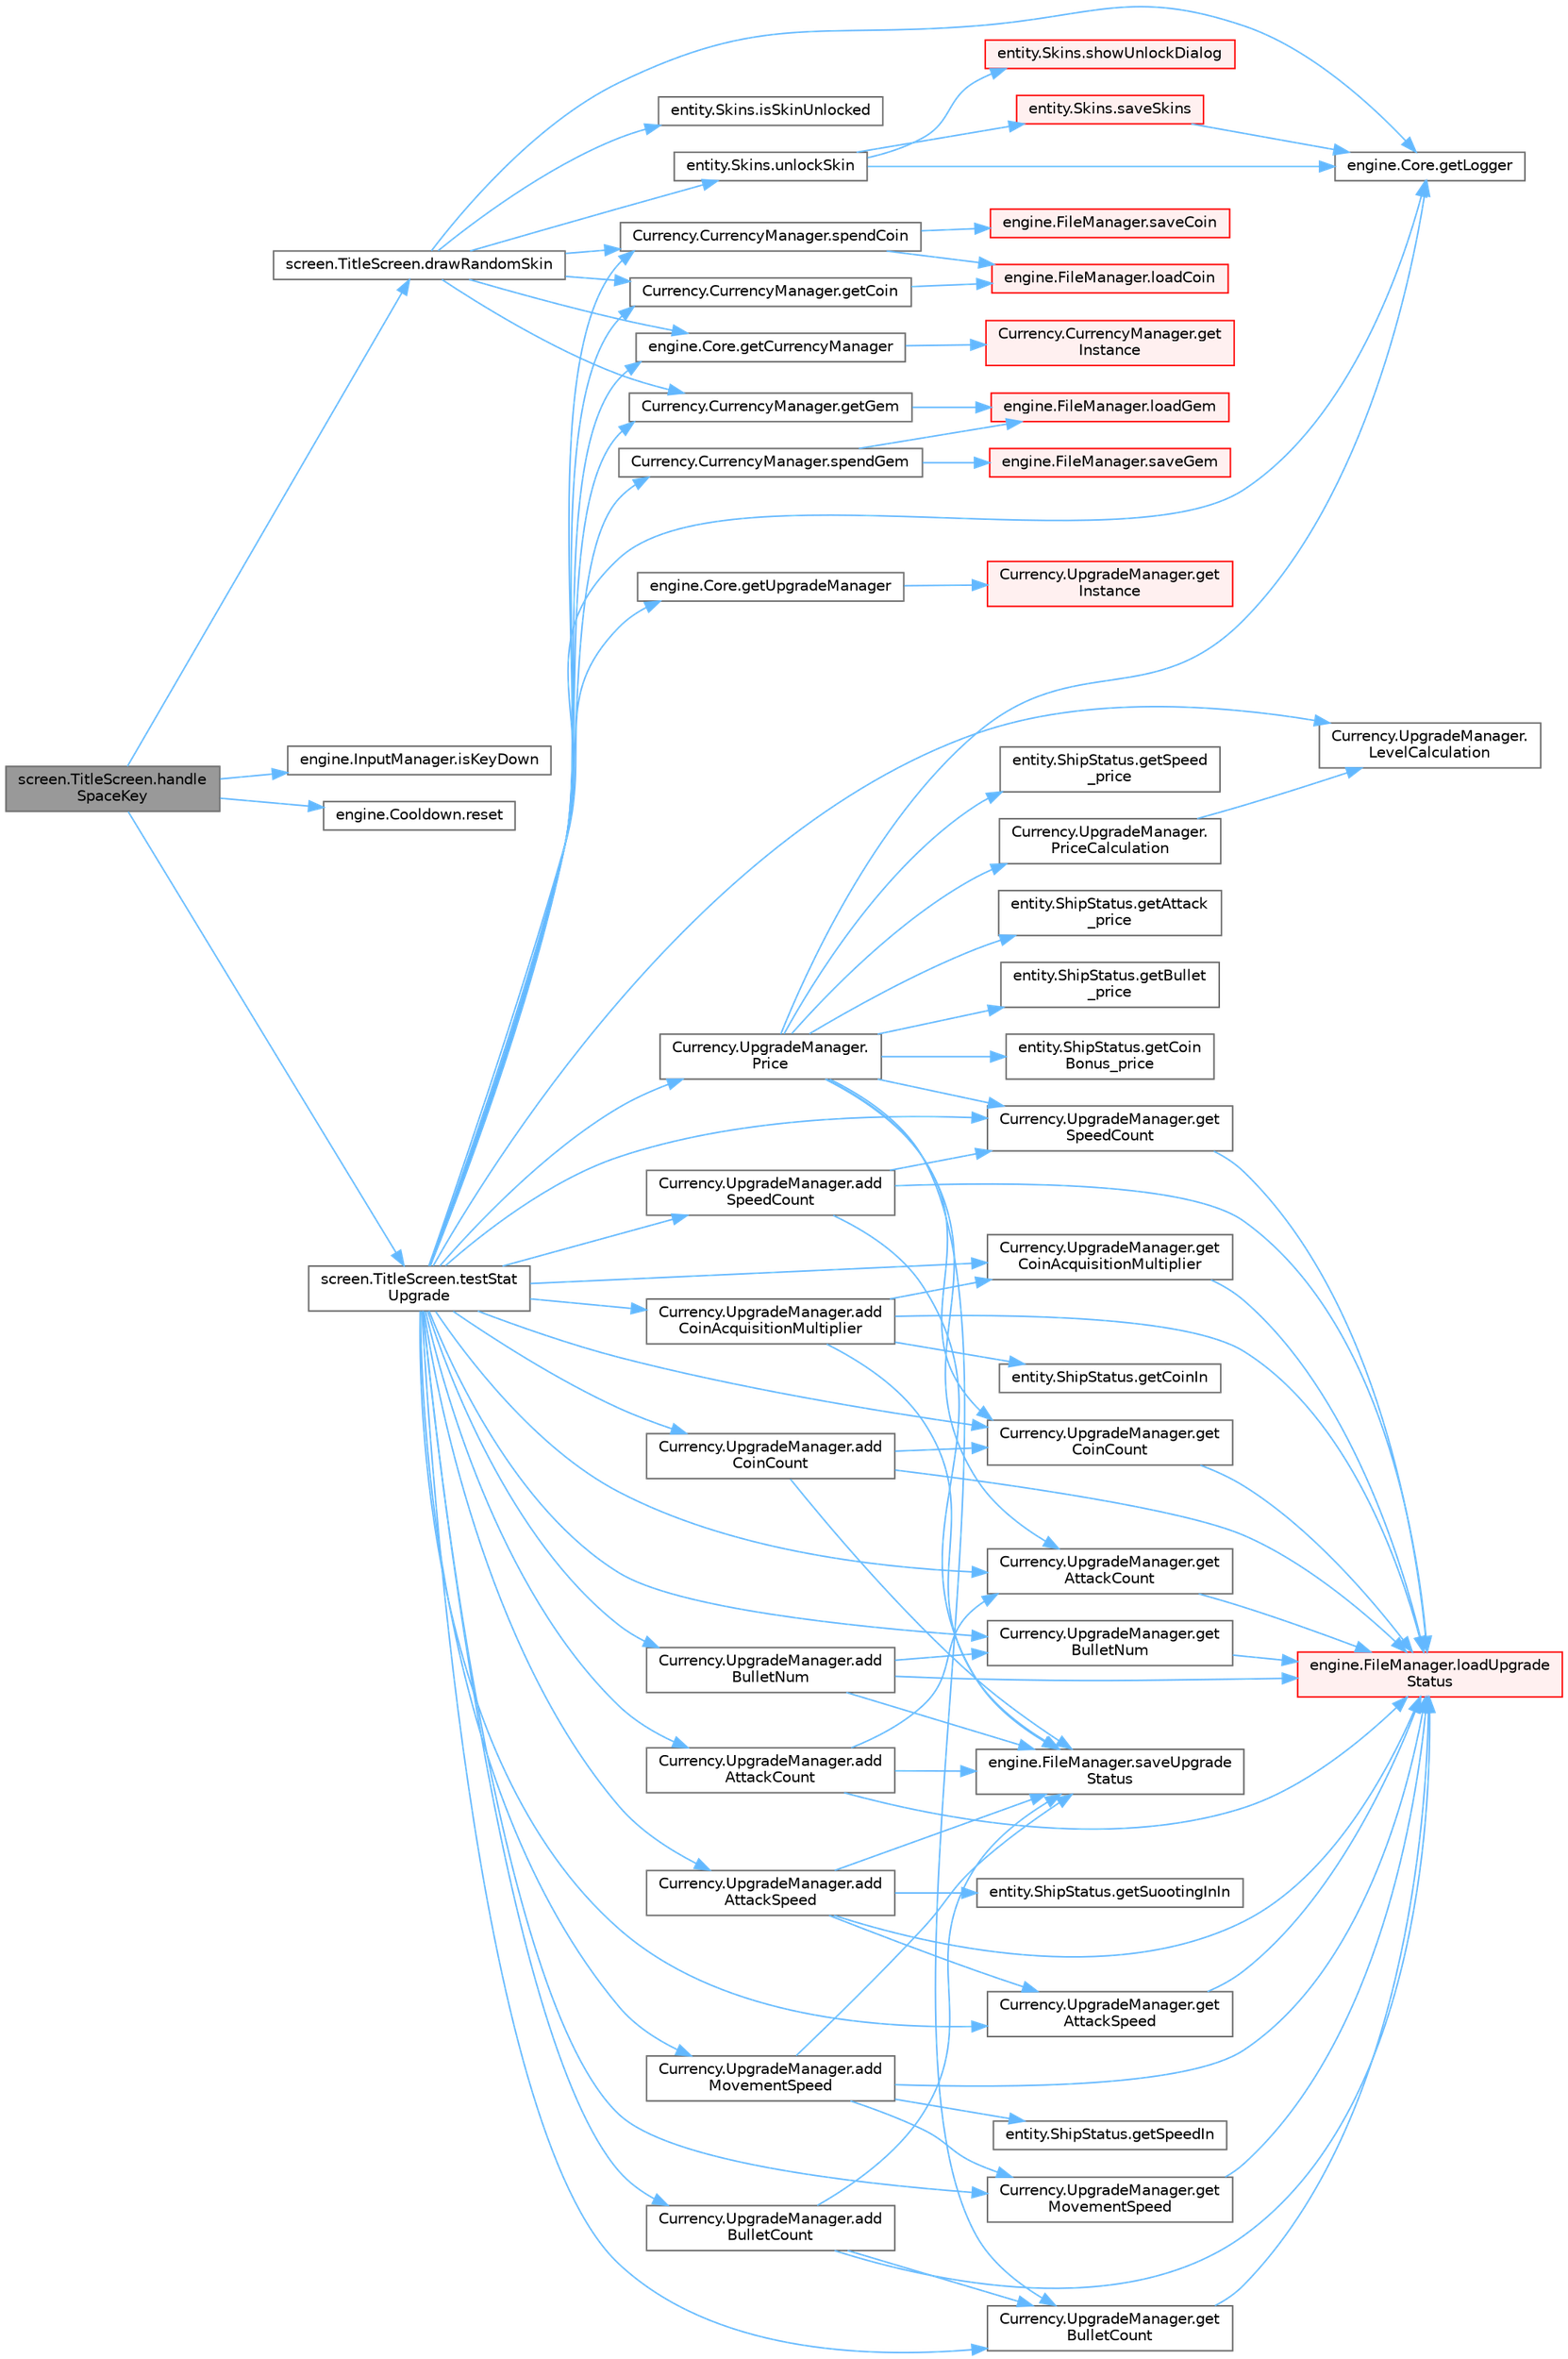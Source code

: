digraph "screen.TitleScreen.handleSpaceKey"
{
 // LATEX_PDF_SIZE
  bgcolor="transparent";
  edge [fontname=Helvetica,fontsize=10,labelfontname=Helvetica,labelfontsize=10];
  node [fontname=Helvetica,fontsize=10,shape=box,height=0.2,width=0.4];
  rankdir="LR";
  Node1 [id="Node000001",label="screen.TitleScreen.handle\lSpaceKey",height=0.2,width=0.4,color="gray40", fillcolor="grey60", style="filled", fontcolor="black",tooltip=" "];
  Node1 -> Node2 [id="edge1_Node000001_Node000002",color="steelblue1",style="solid",tooltip=" "];
  Node2 [id="Node000002",label="screen.TitleScreen.drawRandomSkin",height=0.2,width=0.4,color="grey40", fillcolor="white", style="filled",URL="$classscreen_1_1_title_screen.html#a7fd5b09abe3bec0ab469b9cf6c8153b9",tooltip=" "];
  Node2 -> Node3 [id="edge2_Node000002_Node000003",color="steelblue1",style="solid",tooltip=" "];
  Node3 [id="Node000003",label="Currency.CurrencyManager.getCoin",height=0.2,width=0.4,color="grey40", fillcolor="white", style="filled",URL="$class_currency_1_1_currency_manager.html#ad75a02b614082f8fdef5d7c048ad9d0f",tooltip=" "];
  Node3 -> Node4 [id="edge3_Node000003_Node000004",color="steelblue1",style="solid",tooltip=" "];
  Node4 [id="Node000004",label="engine.FileManager.loadCoin",height=0.2,width=0.4,color="red", fillcolor="#FFF0F0", style="filled",URL="$classengine_1_1_file_manager.html#a389ab7fb9ebb7b483d0992a3e845b652",tooltip="Loads user coin from file, and returns current coin."];
  Node2 -> Node7 [id="edge4_Node000002_Node000007",color="steelblue1",style="solid",tooltip=" "];
  Node7 [id="Node000007",label="engine.Core.getCurrencyManager",height=0.2,width=0.4,color="grey40", fillcolor="white", style="filled",URL="$classengine_1_1_core.html#af6af7caff5e9b89c8bf5d801095f726d",tooltip="Controls access to the currency manager."];
  Node7 -> Node8 [id="edge5_Node000007_Node000008",color="steelblue1",style="solid",tooltip=" "];
  Node8 [id="Node000008",label="Currency.CurrencyManager.get\lInstance",height=0.2,width=0.4,color="red", fillcolor="#FFF0F0", style="filled",URL="$class_currency_1_1_currency_manager.html#a31c832489fc9cffeeb9a753e3abe3154",tooltip="Returns shared instance of FileManager."];
  Node2 -> Node14 [id="edge6_Node000002_Node000014",color="steelblue1",style="solid",tooltip=" "];
  Node14 [id="Node000014",label="Currency.CurrencyManager.getGem",height=0.2,width=0.4,color="grey40", fillcolor="white", style="filled",URL="$class_currency_1_1_currency_manager.html#a6d54c6e9a3450216100977059f13d2be",tooltip=" "];
  Node14 -> Node15 [id="edge7_Node000014_Node000015",color="steelblue1",style="solid",tooltip=" "];
  Node15 [id="Node000015",label="engine.FileManager.loadGem",height=0.2,width=0.4,color="red", fillcolor="#FFF0F0", style="filled",URL="$classengine_1_1_file_manager.html#aa1a63106adf5599efd6409ac09ede0f7",tooltip="Loads user gem from file, and returns current gem."];
  Node2 -> Node13 [id="edge8_Node000002_Node000013",color="steelblue1",style="solid",tooltip=" "];
  Node13 [id="Node000013",label="engine.Core.getLogger",height=0.2,width=0.4,color="grey40", fillcolor="white", style="filled",URL="$classengine_1_1_core.html#a89349dea52049be064320358db9412a2",tooltip="Controls access to the logger."];
  Node2 -> Node16 [id="edge9_Node000002_Node000016",color="steelblue1",style="solid",tooltip=" "];
  Node16 [id="Node000016",label="entity.Skins.isSkinUnlocked",height=0.2,width=0.4,color="grey40", fillcolor="white", style="filled",URL="$classentity_1_1_skins.html#adeb698d689c522787ab625b2ceb28ff4",tooltip=" "];
  Node2 -> Node17 [id="edge10_Node000002_Node000017",color="steelblue1",style="solid",tooltip=" "];
  Node17 [id="Node000017",label="Currency.CurrencyManager.spendCoin",height=0.2,width=0.4,color="grey40", fillcolor="white", style="filled",URL="$class_currency_1_1_currency_manager.html#ab7e40f848f115d255c2f6d62fcb23520",tooltip="Consume as much coin as the amount you have (cannot spend more than you currently have)."];
  Node17 -> Node4 [id="edge11_Node000017_Node000004",color="steelblue1",style="solid",tooltip=" "];
  Node17 -> Node18 [id="edge12_Node000017_Node000018",color="steelblue1",style="solid",tooltip=" "];
  Node18 [id="Node000018",label="engine.FileManager.saveCoin",height=0.2,width=0.4,color="red", fillcolor="#FFF0F0", style="filled",URL="$classengine_1_1_file_manager.html#a2ddc2c85128a94465774dbeb7cb4f1c3",tooltip="Saves user coin to disk."];
  Node2 -> Node19 [id="edge13_Node000002_Node000019",color="steelblue1",style="solid",tooltip=" "];
  Node19 [id="Node000019",label="entity.Skins.unlockSkin",height=0.2,width=0.4,color="grey40", fillcolor="white", style="filled",URL="$classentity_1_1_skins.html#a4e0ef4d22d9493b0f374a0148787a1dd",tooltip=" "];
  Node19 -> Node13 [id="edge14_Node000019_Node000013",color="steelblue1",style="solid",tooltip=" "];
  Node19 -> Node20 [id="edge15_Node000019_Node000020",color="steelblue1",style="solid",tooltip=" "];
  Node20 [id="Node000020",label="entity.Skins.saveSkins",height=0.2,width=0.4,color="red", fillcolor="#FFF0F0", style="filled",URL="$classentity_1_1_skins.html#a75e8a4c3ff8aa97fbf41206fa0d9b02d",tooltip=" "];
  Node20 -> Node13 [id="edge16_Node000020_Node000013",color="steelblue1",style="solid",tooltip=" "];
  Node19 -> Node22 [id="edge17_Node000019_Node000022",color="steelblue1",style="solid",tooltip=" "];
  Node22 [id="Node000022",label="entity.Skins.showUnlockDialog",height=0.2,width=0.4,color="red", fillcolor="#FFF0F0", style="filled",URL="$classentity_1_1_skins.html#a17c347d6bb996b4bb11d59cebd2e11d8",tooltip=" "];
  Node1 -> Node27 [id="edge18_Node000001_Node000027",color="steelblue1",style="solid",tooltip=" "];
  Node27 [id="Node000027",label="engine.InputManager.isKeyDown",height=0.2,width=0.4,color="grey40", fillcolor="white", style="filled",URL="$classengine_1_1_input_manager.html#ae11d2d2ce4f137384c4c51e2341f2d28",tooltip="Returns true if the provided key is currently pressed."];
  Node1 -> Node28 [id="edge19_Node000001_Node000028",color="steelblue1",style="solid",tooltip=" "];
  Node28 [id="Node000028",label="engine.Cooldown.reset",height=0.2,width=0.4,color="grey40", fillcolor="white", style="filled",URL="$classengine_1_1_cooldown.html#abcb3cea769834552c6a81075f5d17dc7",tooltip="Restarts the cooldown."];
  Node1 -> Node29 [id="edge20_Node000001_Node000029",color="steelblue1",style="solid",tooltip=" "];
  Node29 [id="Node000029",label="screen.TitleScreen.testStat\lUpgrade",height=0.2,width=0.4,color="grey40", fillcolor="white", style="filled",URL="$classscreen_1_1_title_screen.html#a64bde84610fa44a3ef12fcf017ef3217",tooltip="runs when player do buying things when store system is ready – unwrap annotated code and rename this ..."];
  Node29 -> Node30 [id="edge21_Node000029_Node000030",color="steelblue1",style="solid",tooltip=" "];
  Node30 [id="Node000030",label="Currency.UpgradeManager.add\lAttackCount",height=0.2,width=0.4,color="grey40", fillcolor="white", style="filled",URL="$class_currency_1_1_upgrade_manager.html#a152c21ca0c3a0c21a640b8278aa29fc6",tooltip=" "];
  Node30 -> Node31 [id="edge22_Node000030_Node000031",color="steelblue1",style="solid",tooltip=" "];
  Node31 [id="Node000031",label="Currency.UpgradeManager.get\lAttackCount",height=0.2,width=0.4,color="grey40", fillcolor="white", style="filled",URL="$class_currency_1_1_upgrade_manager.html#a6aca11c8c3e8843e1ccf77db46e77f81",tooltip=" "];
  Node31 -> Node32 [id="edge23_Node000031_Node000032",color="steelblue1",style="solid",tooltip=" "];
  Node32 [id="Node000032",label="engine.FileManager.loadUpgrade\lStatus",height=0.2,width=0.4,color="red", fillcolor="#FFF0F0", style="filled",URL="$classengine_1_1_file_manager.html#a0a36dbead21b925203c3245c6f408b30",tooltip="Loads upgrade statuses from upgrade_status.properties file."];
  Node30 -> Node32 [id="edge24_Node000030_Node000032",color="steelblue1",style="solid",tooltip=" "];
  Node30 -> Node34 [id="edge25_Node000030_Node000034",color="steelblue1",style="solid",tooltip=" "];
  Node34 [id="Node000034",label="engine.FileManager.saveUpgrade\lStatus",height=0.2,width=0.4,color="grey40", fillcolor="white", style="filled",URL="$classengine_1_1_file_manager.html#a2162fa41415928cae5df1c70c3e6b487",tooltip="Saves upgrade statuses to upgrade_status.properties file."];
  Node29 -> Node35 [id="edge26_Node000029_Node000035",color="steelblue1",style="solid",tooltip=" "];
  Node35 [id="Node000035",label="Currency.UpgradeManager.add\lAttackSpeed",height=0.2,width=0.4,color="grey40", fillcolor="white", style="filled",URL="$class_currency_1_1_upgrade_manager.html#aefbfd2de7aec68c5ed0c30396815711d",tooltip="Add to the current attack speed."];
  Node35 -> Node36 [id="edge27_Node000035_Node000036",color="steelblue1",style="solid",tooltip=" "];
  Node36 [id="Node000036",label="Currency.UpgradeManager.get\lAttackSpeed",height=0.2,width=0.4,color="grey40", fillcolor="white", style="filled",URL="$class_currency_1_1_upgrade_manager.html#aec6be52c42a450d6d0545ea0adeb46c0",tooltip="Get the current attack speed value."];
  Node36 -> Node32 [id="edge28_Node000036_Node000032",color="steelblue1",style="solid",tooltip=" "];
  Node35 -> Node37 [id="edge29_Node000035_Node000037",color="steelblue1",style="solid",tooltip=" "];
  Node37 [id="Node000037",label="entity.ShipStatus.getSuootingInIn",height=0.2,width=0.4,color="grey40", fillcolor="white", style="filled",URL="$classentity_1_1_ship_status.html#a33ac5144e54e20fb27b69443d293bbf6",tooltip=" "];
  Node35 -> Node32 [id="edge30_Node000035_Node000032",color="steelblue1",style="solid",tooltip=" "];
  Node35 -> Node34 [id="edge31_Node000035_Node000034",color="steelblue1",style="solid",tooltip=" "];
  Node29 -> Node38 [id="edge32_Node000029_Node000038",color="steelblue1",style="solid",tooltip=" "];
  Node38 [id="Node000038",label="Currency.UpgradeManager.add\lBulletCount",height=0.2,width=0.4,color="grey40", fillcolor="white", style="filled",URL="$class_currency_1_1_upgrade_manager.html#a1dda24dee81dc5f3d8f2213a6871ba88",tooltip=" "];
  Node38 -> Node39 [id="edge33_Node000038_Node000039",color="steelblue1",style="solid",tooltip=" "];
  Node39 [id="Node000039",label="Currency.UpgradeManager.get\lBulletCount",height=0.2,width=0.4,color="grey40", fillcolor="white", style="filled",URL="$class_currency_1_1_upgrade_manager.html#a441f7b00f574f2983eb820da14859c90",tooltip=" "];
  Node39 -> Node32 [id="edge34_Node000039_Node000032",color="steelblue1",style="solid",tooltip=" "];
  Node38 -> Node32 [id="edge35_Node000038_Node000032",color="steelblue1",style="solid",tooltip=" "];
  Node38 -> Node34 [id="edge36_Node000038_Node000034",color="steelblue1",style="solid",tooltip=" "];
  Node29 -> Node40 [id="edge37_Node000029_Node000040",color="steelblue1",style="solid",tooltip=" "];
  Node40 [id="Node000040",label="Currency.UpgradeManager.add\lBulletNum",height=0.2,width=0.4,color="grey40", fillcolor="white", style="filled",URL="$class_currency_1_1_upgrade_manager.html#a9498e5b69e2ab28d266cdb1be897a790",tooltip=" "];
  Node40 -> Node41 [id="edge38_Node000040_Node000041",color="steelblue1",style="solid",tooltip=" "];
  Node41 [id="Node000041",label="Currency.UpgradeManager.get\lBulletNum",height=0.2,width=0.4,color="grey40", fillcolor="white", style="filled",URL="$class_currency_1_1_upgrade_manager.html#a65f5e5033a5ce7761c31a0d700989647",tooltip=" "];
  Node41 -> Node32 [id="edge39_Node000041_Node000032",color="steelblue1",style="solid",tooltip=" "];
  Node40 -> Node32 [id="edge40_Node000040_Node000032",color="steelblue1",style="solid",tooltip=" "];
  Node40 -> Node34 [id="edge41_Node000040_Node000034",color="steelblue1",style="solid",tooltip=" "];
  Node29 -> Node42 [id="edge42_Node000029_Node000042",color="steelblue1",style="solid",tooltip=" "];
  Node42 [id="Node000042",label="Currency.UpgradeManager.add\lCoinAcquisitionMultiplier",height=0.2,width=0.4,color="grey40", fillcolor="white", style="filled",URL="$class_currency_1_1_upgrade_manager.html#a907d224b0cd4aa1f0c1cd194e08207b7",tooltip="Add to the current coin acquisition multiplier."];
  Node42 -> Node43 [id="edge43_Node000042_Node000043",color="steelblue1",style="solid",tooltip=" "];
  Node43 [id="Node000043",label="Currency.UpgradeManager.get\lCoinAcquisitionMultiplier",height=0.2,width=0.4,color="grey40", fillcolor="white", style="filled",URL="$class_currency_1_1_upgrade_manager.html#a9e4dad22ab90f49d76f3650aaf54a981",tooltip="Get the current coin acquisition multiplier value."];
  Node43 -> Node32 [id="edge44_Node000043_Node000032",color="steelblue1",style="solid",tooltip=" "];
  Node42 -> Node44 [id="edge45_Node000042_Node000044",color="steelblue1",style="solid",tooltip=" "];
  Node44 [id="Node000044",label="entity.ShipStatus.getCoinIn",height=0.2,width=0.4,color="grey40", fillcolor="white", style="filled",URL="$classentity_1_1_ship_status.html#abe20e6e70ba9a66c467baf50d24c88b1",tooltip=" "];
  Node42 -> Node32 [id="edge46_Node000042_Node000032",color="steelblue1",style="solid",tooltip=" "];
  Node42 -> Node34 [id="edge47_Node000042_Node000034",color="steelblue1",style="solid",tooltip=" "];
  Node29 -> Node45 [id="edge48_Node000029_Node000045",color="steelblue1",style="solid",tooltip=" "];
  Node45 [id="Node000045",label="Currency.UpgradeManager.add\lCoinCount",height=0.2,width=0.4,color="grey40", fillcolor="white", style="filled",URL="$class_currency_1_1_upgrade_manager.html#a226131d74f52f3876f33092ea31329dd",tooltip=" "];
  Node45 -> Node46 [id="edge49_Node000045_Node000046",color="steelblue1",style="solid",tooltip=" "];
  Node46 [id="Node000046",label="Currency.UpgradeManager.get\lCoinCount",height=0.2,width=0.4,color="grey40", fillcolor="white", style="filled",URL="$class_currency_1_1_upgrade_manager.html#a844307409f17776337700a8cdfe782d3",tooltip=" "];
  Node46 -> Node32 [id="edge50_Node000046_Node000032",color="steelblue1",style="solid",tooltip=" "];
  Node45 -> Node32 [id="edge51_Node000045_Node000032",color="steelblue1",style="solid",tooltip=" "];
  Node45 -> Node34 [id="edge52_Node000045_Node000034",color="steelblue1",style="solid",tooltip=" "];
  Node29 -> Node47 [id="edge53_Node000029_Node000047",color="steelblue1",style="solid",tooltip=" "];
  Node47 [id="Node000047",label="Currency.UpgradeManager.add\lMovementSpeed",height=0.2,width=0.4,color="grey40", fillcolor="white", style="filled",URL="$class_currency_1_1_upgrade_manager.html#a4d0707318e998c6e1ffb8b378e63cffb",tooltip="Add to the current movement speed."];
  Node47 -> Node48 [id="edge54_Node000047_Node000048",color="steelblue1",style="solid",tooltip=" "];
  Node48 [id="Node000048",label="Currency.UpgradeManager.get\lMovementSpeed",height=0.2,width=0.4,color="grey40", fillcolor="white", style="filled",URL="$class_currency_1_1_upgrade_manager.html#af5c3b8b4f742b29f96ad6755eed4701c",tooltip="Get the current movement speed value."];
  Node48 -> Node32 [id="edge55_Node000048_Node000032",color="steelblue1",style="solid",tooltip=" "];
  Node47 -> Node49 [id="edge56_Node000047_Node000049",color="steelblue1",style="solid",tooltip=" "];
  Node49 [id="Node000049",label="entity.ShipStatus.getSpeedIn",height=0.2,width=0.4,color="grey40", fillcolor="white", style="filled",URL="$classentity_1_1_ship_status.html#a858ebc58e7d5613878dbf1b7d2e4594f",tooltip=" "];
  Node47 -> Node32 [id="edge57_Node000047_Node000032",color="steelblue1",style="solid",tooltip=" "];
  Node47 -> Node34 [id="edge58_Node000047_Node000034",color="steelblue1",style="solid",tooltip=" "];
  Node29 -> Node50 [id="edge59_Node000029_Node000050",color="steelblue1",style="solid",tooltip=" "];
  Node50 [id="Node000050",label="Currency.UpgradeManager.add\lSpeedCount",height=0.2,width=0.4,color="grey40", fillcolor="white", style="filled",URL="$class_currency_1_1_upgrade_manager.html#a5c23558cf787d7f602eaa6041411a107",tooltip=" "];
  Node50 -> Node51 [id="edge60_Node000050_Node000051",color="steelblue1",style="solid",tooltip=" "];
  Node51 [id="Node000051",label="Currency.UpgradeManager.get\lSpeedCount",height=0.2,width=0.4,color="grey40", fillcolor="white", style="filled",URL="$class_currency_1_1_upgrade_manager.html#a479de1e29f667e75a488a99f56075541",tooltip=" "];
  Node51 -> Node32 [id="edge61_Node000051_Node000032",color="steelblue1",style="solid",tooltip=" "];
  Node50 -> Node32 [id="edge62_Node000050_Node000032",color="steelblue1",style="solid",tooltip=" "];
  Node50 -> Node34 [id="edge63_Node000050_Node000034",color="steelblue1",style="solid",tooltip=" "];
  Node29 -> Node31 [id="edge64_Node000029_Node000031",color="steelblue1",style="solid",tooltip=" "];
  Node29 -> Node36 [id="edge65_Node000029_Node000036",color="steelblue1",style="solid",tooltip=" "];
  Node29 -> Node39 [id="edge66_Node000029_Node000039",color="steelblue1",style="solid",tooltip=" "];
  Node29 -> Node41 [id="edge67_Node000029_Node000041",color="steelblue1",style="solid",tooltip=" "];
  Node29 -> Node3 [id="edge68_Node000029_Node000003",color="steelblue1",style="solid",tooltip=" "];
  Node29 -> Node43 [id="edge69_Node000029_Node000043",color="steelblue1",style="solid",tooltip=" "];
  Node29 -> Node46 [id="edge70_Node000029_Node000046",color="steelblue1",style="solid",tooltip=" "];
  Node29 -> Node7 [id="edge71_Node000029_Node000007",color="steelblue1",style="solid",tooltip=" "];
  Node29 -> Node14 [id="edge72_Node000029_Node000014",color="steelblue1",style="solid",tooltip=" "];
  Node29 -> Node13 [id="edge73_Node000029_Node000013",color="steelblue1",style="solid",tooltip=" "];
  Node29 -> Node48 [id="edge74_Node000029_Node000048",color="steelblue1",style="solid",tooltip=" "];
  Node29 -> Node51 [id="edge75_Node000029_Node000051",color="steelblue1",style="solid",tooltip=" "];
  Node29 -> Node52 [id="edge76_Node000029_Node000052",color="steelblue1",style="solid",tooltip=" "];
  Node52 [id="Node000052",label="engine.Core.getUpgradeManager",height=0.2,width=0.4,color="grey40", fillcolor="white", style="filled",URL="$classengine_1_1_core.html#a3b39da2cc59c57cfa84fb9567ad1fec5",tooltip="Controls access to the currency manager."];
  Node52 -> Node53 [id="edge77_Node000052_Node000053",color="steelblue1",style="solid",tooltip=" "];
  Node53 [id="Node000053",label="Currency.UpgradeManager.get\lInstance",height=0.2,width=0.4,color="red", fillcolor="#FFF0F0", style="filled",URL="$class_currency_1_1_upgrade_manager.html#a282e2ed1f01eb22196dccd90b20d4ee5",tooltip="Returns shared instance of UpgradeManager."];
  Node29 -> Node57 [id="edge78_Node000029_Node000057",color="steelblue1",style="solid",tooltip=" "];
  Node57 [id="Node000057",label="Currency.UpgradeManager.\lLevelCalculation",height=0.2,width=0.4,color="grey40", fillcolor="white", style="filled",URL="$class_currency_1_1_upgrade_manager.html#ac4d1d86f403a3ecdd2aed4f5a1ee8b38",tooltip=" "];
  Node29 -> Node58 [id="edge79_Node000029_Node000058",color="steelblue1",style="solid",tooltip=" "];
  Node58 [id="Node000058",label="Currency.UpgradeManager.\lPrice",height=0.2,width=0.4,color="grey40", fillcolor="white", style="filled",URL="$class_currency_1_1_upgrade_manager.html#aaa148b065ac73ddf6eca7561758599e4",tooltip=" "];
  Node58 -> Node59 [id="edge80_Node000058_Node000059",color="steelblue1",style="solid",tooltip=" "];
  Node59 [id="Node000059",label="entity.ShipStatus.getAttack\l_price",height=0.2,width=0.4,color="grey40", fillcolor="white", style="filled",URL="$classentity_1_1_ship_status.html#a77b6cbc7b5c009dceff1f21eeeb0d0ec",tooltip=" "];
  Node58 -> Node31 [id="edge81_Node000058_Node000031",color="steelblue1",style="solid",tooltip=" "];
  Node58 -> Node60 [id="edge82_Node000058_Node000060",color="steelblue1",style="solid",tooltip=" "];
  Node60 [id="Node000060",label="entity.ShipStatus.getBullet\l_price",height=0.2,width=0.4,color="grey40", fillcolor="white", style="filled",URL="$classentity_1_1_ship_status.html#a8eb448a9f4191d28331568893e3501d8",tooltip=" "];
  Node58 -> Node39 [id="edge83_Node000058_Node000039",color="steelblue1",style="solid",tooltip=" "];
  Node58 -> Node61 [id="edge84_Node000058_Node000061",color="steelblue1",style="solid",tooltip=" "];
  Node61 [id="Node000061",label="entity.ShipStatus.getCoin\lBonus_price",height=0.2,width=0.4,color="grey40", fillcolor="white", style="filled",URL="$classentity_1_1_ship_status.html#ac4da16d9538c7d417f59eb5fdbba4172",tooltip=" "];
  Node58 -> Node46 [id="edge85_Node000058_Node000046",color="steelblue1",style="solid",tooltip=" "];
  Node58 -> Node13 [id="edge86_Node000058_Node000013",color="steelblue1",style="solid",tooltip=" "];
  Node58 -> Node62 [id="edge87_Node000058_Node000062",color="steelblue1",style="solid",tooltip=" "];
  Node62 [id="Node000062",label="entity.ShipStatus.getSpeed\l_price",height=0.2,width=0.4,color="grey40", fillcolor="white", style="filled",URL="$classentity_1_1_ship_status.html#ab97b6d13f72f9bc0dfafbb989eef5e21",tooltip=" "];
  Node58 -> Node51 [id="edge88_Node000058_Node000051",color="steelblue1",style="solid",tooltip=" "];
  Node58 -> Node63 [id="edge89_Node000058_Node000063",color="steelblue1",style="solid",tooltip=" "];
  Node63 [id="Node000063",label="Currency.UpgradeManager.\lPriceCalculation",height=0.2,width=0.4,color="grey40", fillcolor="white", style="filled",URL="$class_currency_1_1_upgrade_manager.html#aa7efa0567df8f00e9d2d88b399f66e0a",tooltip=" "];
  Node63 -> Node57 [id="edge90_Node000063_Node000057",color="steelblue1",style="solid",tooltip=" "];
  Node29 -> Node17 [id="edge91_Node000029_Node000017",color="steelblue1",style="solid",tooltip=" "];
  Node29 -> Node64 [id="edge92_Node000029_Node000064",color="steelblue1",style="solid",tooltip=" "];
  Node64 [id="Node000064",label="Currency.CurrencyManager.spendGem",height=0.2,width=0.4,color="grey40", fillcolor="white", style="filled",URL="$class_currency_1_1_currency_manager.html#a754185e8558ca2cec487fb3ddbbc4d7a",tooltip="Consume as much gem as the amount you have (cannot spend more than you currently have)."];
  Node64 -> Node15 [id="edge93_Node000064_Node000015",color="steelblue1",style="solid",tooltip=" "];
  Node64 -> Node65 [id="edge94_Node000064_Node000065",color="steelblue1",style="solid",tooltip=" "];
  Node65 [id="Node000065",label="engine.FileManager.saveGem",height=0.2,width=0.4,color="red", fillcolor="#FFF0F0", style="filled",URL="$classengine_1_1_file_manager.html#ad7ef07a23c6ff9c29a6d86622c49661e",tooltip="Saves user gem to disk."];
}
